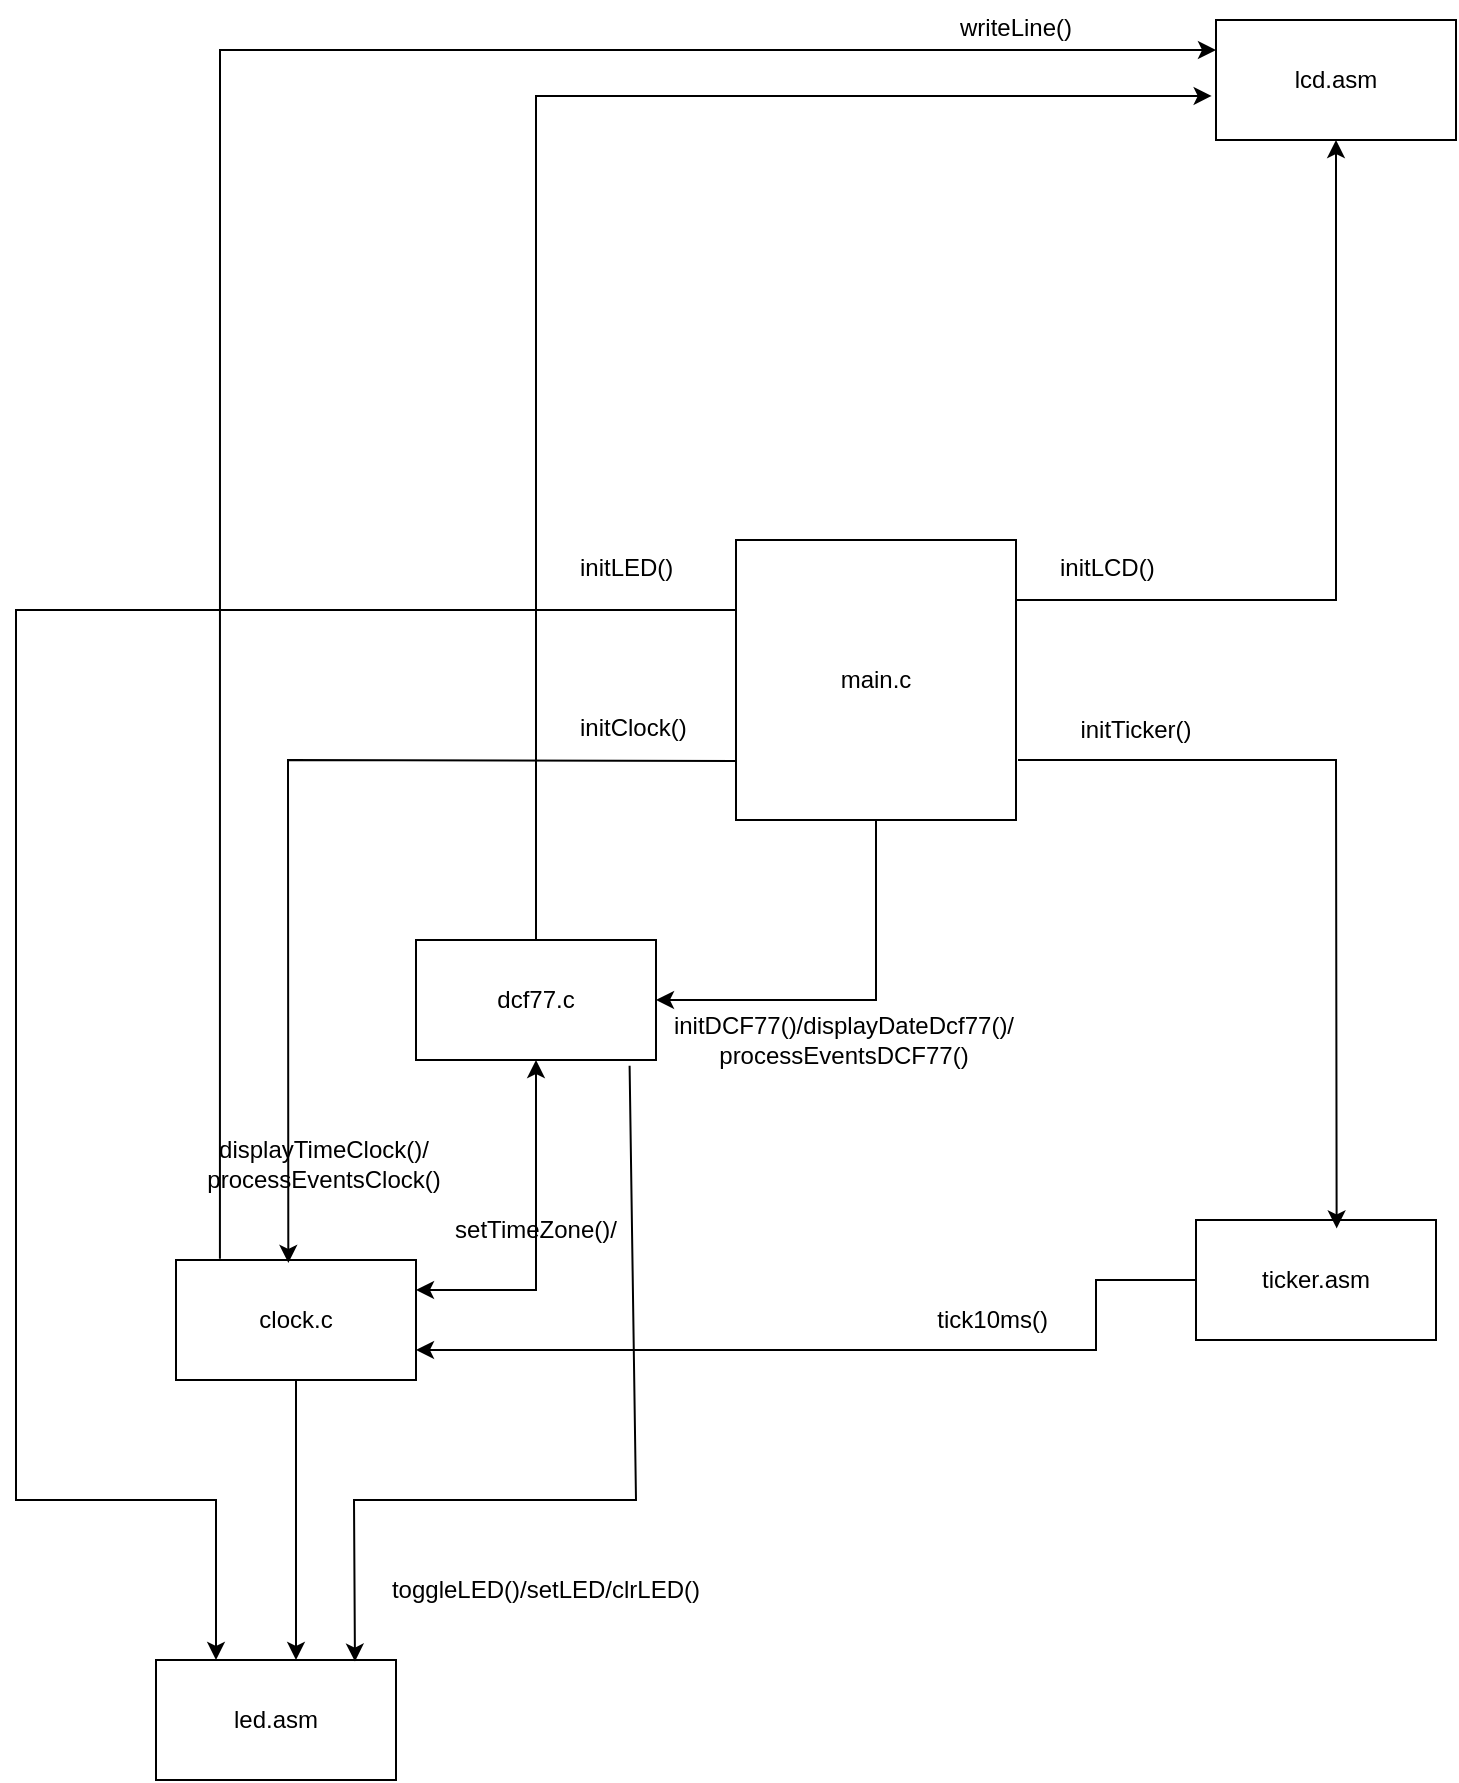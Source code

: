 <mxfile version="27.1.6">
  <diagram name="Seite-1" id="vKhFG0yD0sFM96mjJ53Z">
    <mxGraphModel dx="2202" dy="751" grid="1" gridSize="10" guides="1" tooltips="1" connect="1" arrows="1" fold="1" page="1" pageScale="1" pageWidth="827" pageHeight="1169" math="0" shadow="0">
      <root>
        <mxCell id="0" />
        <mxCell id="1" parent="0" />
        <mxCell id="20T_Re2GiVwvicuBMbkh-370" value="main.c" style="whiteSpace=wrap;html=1;aspect=fixed;" parent="1" vertex="1">
          <mxGeometry x="360" y="320" width="140" height="140" as="geometry" />
        </mxCell>
        <mxCell id="20T_Re2GiVwvicuBMbkh-371" value="clock.c" style="rounded=0;whiteSpace=wrap;html=1;" parent="1" vertex="1">
          <mxGeometry x="80" y="680" width="120" height="60" as="geometry" />
        </mxCell>
        <mxCell id="20T_Re2GiVwvicuBMbkh-374" value="ticker.asm" style="rounded=0;whiteSpace=wrap;html=1;" parent="1" vertex="1">
          <mxGeometry x="590" y="660" width="120" height="60" as="geometry" />
        </mxCell>
        <mxCell id="20T_Re2GiVwvicuBMbkh-381" value="initTicker() " style="text;html=1;align=center;verticalAlign=middle;whiteSpace=wrap;rounded=0;" parent="1" vertex="1">
          <mxGeometry x="450" y="400" width="220" height="30" as="geometry" />
        </mxCell>
        <mxCell id="20T_Re2GiVwvicuBMbkh-385" value="&lt;br&gt;&lt;div&gt;displayTimeClock()/&lt;/div&gt;&lt;div&gt;processEventsClock()&lt;br&gt;&lt;/div&gt;" style="text;html=1;align=center;verticalAlign=middle;whiteSpace=wrap;rounded=0;" parent="1" vertex="1">
          <mxGeometry x="99" y="610" width="110" height="30" as="geometry" />
        </mxCell>
        <mxCell id="20T_Re2GiVwvicuBMbkh-386" value="" style="endArrow=classic;html=1;rounded=0;exitX=0.002;exitY=0.789;exitDx=0;exitDy=0;exitPerimeter=0;entryX=0.468;entryY=0.024;entryDx=0;entryDy=0;entryPerimeter=0;" parent="1" source="20T_Re2GiVwvicuBMbkh-370" target="20T_Re2GiVwvicuBMbkh-371" edge="1">
          <mxGeometry width="50" height="50" relative="1" as="geometry">
            <mxPoint x="440" y="560" as="sourcePoint" />
            <mxPoint x="490" y="510" as="targetPoint" />
            <Array as="points">
              <mxPoint x="136" y="430" />
            </Array>
          </mxGeometry>
        </mxCell>
        <mxCell id="20T_Re2GiVwvicuBMbkh-387" value="" style="endArrow=classic;html=1;rounded=0;entryX=0.586;entryY=0.07;entryDx=0;entryDy=0;entryPerimeter=0;" parent="1" target="20T_Re2GiVwvicuBMbkh-374" edge="1">
          <mxGeometry width="50" height="50" relative="1" as="geometry">
            <mxPoint x="501" y="430" as="sourcePoint" />
            <mxPoint x="490" y="510" as="targetPoint" />
            <Array as="points">
              <mxPoint x="660" y="430" />
            </Array>
          </mxGeometry>
        </mxCell>
        <mxCell id="20T_Re2GiVwvicuBMbkh-389" value="" style="endArrow=classic;html=1;rounded=0;exitX=0.5;exitY=1;exitDx=0;exitDy=0;" parent="1" source="20T_Re2GiVwvicuBMbkh-370" target="20T_Re2GiVwvicuBMbkh-390" edge="1">
          <mxGeometry width="50" height="50" relative="1" as="geometry">
            <mxPoint x="440" y="560" as="sourcePoint" />
            <mxPoint x="490" y="510" as="targetPoint" />
            <Array as="points">
              <mxPoint x="430" y="550" />
            </Array>
          </mxGeometry>
        </mxCell>
        <mxCell id="20T_Re2GiVwvicuBMbkh-390" value="dcf77.c" style="rounded=0;whiteSpace=wrap;html=1;" parent="1" vertex="1">
          <mxGeometry x="200.0" y="520.0" width="120" height="60" as="geometry" />
        </mxCell>
        <mxCell id="20T_Re2GiVwvicuBMbkh-391" value="initDCF77()/displayDateDcf77()/&lt;div&gt;processEventsDCF77()&lt;/div&gt;" style="text;html=1;align=center;verticalAlign=middle;whiteSpace=wrap;rounded=0;" parent="1" vertex="1">
          <mxGeometry x="329" y="555" width="170" height="30" as="geometry" />
        </mxCell>
        <mxCell id="20T_Re2GiVwvicuBMbkh-392" value="" style="endArrow=classic;html=1;rounded=0;exitX=1;exitY=0.214;exitDx=0;exitDy=0;exitPerimeter=0;" parent="1" source="20T_Re2GiVwvicuBMbkh-370" target="20T_Re2GiVwvicuBMbkh-393" edge="1">
          <mxGeometry width="50" height="50" relative="1" as="geometry">
            <mxPoint x="450" y="330" as="sourcePoint" />
            <mxPoint x="660" y="90" as="targetPoint" />
            <Array as="points">
              <mxPoint x="660" y="350" />
            </Array>
          </mxGeometry>
        </mxCell>
        <mxCell id="20T_Re2GiVwvicuBMbkh-393" value="lcd.asm" style="rounded=0;whiteSpace=wrap;html=1;" parent="1" vertex="1">
          <mxGeometry x="600.0" y="60" width="120" height="60" as="geometry" />
        </mxCell>
        <mxCell id="20T_Re2GiVwvicuBMbkh-394" value="" style="endArrow=classic;html=1;rounded=0;exitX=0;exitY=0.25;exitDx=0;exitDy=0;entryX=0.25;entryY=0;entryDx=0;entryDy=0;" parent="1" source="20T_Re2GiVwvicuBMbkh-370" target="20T_Re2GiVwvicuBMbkh-395" edge="1">
          <mxGeometry width="50" height="50" relative="1" as="geometry">
            <mxPoint x="450" y="330" as="sourcePoint" />
            <mxPoint x="500" y="280" as="targetPoint" />
            <Array as="points">
              <mxPoint y="355" />
              <mxPoint y="800" />
              <mxPoint x="100" y="800" />
            </Array>
          </mxGeometry>
        </mxCell>
        <mxCell id="20T_Re2GiVwvicuBMbkh-395" value="led.asm" style="rounded=0;whiteSpace=wrap;html=1;" parent="1" vertex="1">
          <mxGeometry x="70.0" y="880.0" width="120" height="60" as="geometry" />
        </mxCell>
        <mxCell id="20T_Re2GiVwvicuBMbkh-397" value="initLCD()" style="text;whiteSpace=wrap;html=1;" parent="1" vertex="1">
          <mxGeometry x="520" y="320" width="80" height="30" as="geometry" />
        </mxCell>
        <mxCell id="20T_Re2GiVwvicuBMbkh-399" value="" style="endArrow=classic;html=1;rounded=0;exitX=0.5;exitY=1;exitDx=0;exitDy=0;" parent="1" source="20T_Re2GiVwvicuBMbkh-371" edge="1">
          <mxGeometry width="50" height="50" relative="1" as="geometry">
            <mxPoint x="450" y="840" as="sourcePoint" />
            <mxPoint x="140" y="880" as="targetPoint" />
          </mxGeometry>
        </mxCell>
        <mxCell id="20T_Re2GiVwvicuBMbkh-400" value="" style="endArrow=classic;html=1;rounded=0;exitX=0.89;exitY=1.047;exitDx=0;exitDy=0;exitPerimeter=0;entryX=0.829;entryY=0.013;entryDx=0;entryDy=0;entryPerimeter=0;" parent="1" source="20T_Re2GiVwvicuBMbkh-390" target="20T_Re2GiVwvicuBMbkh-395" edge="1">
          <mxGeometry width="50" height="50" relative="1" as="geometry">
            <mxPoint x="450" y="840" as="sourcePoint" />
            <mxPoint x="170" y="800" as="targetPoint" />
            <Array as="points">
              <mxPoint x="310" y="800" />
              <mxPoint x="169" y="800" />
            </Array>
          </mxGeometry>
        </mxCell>
        <mxCell id="20T_Re2GiVwvicuBMbkh-401" value="toggleLED()/setLED/clrLED()" style="text;html=1;align=center;verticalAlign=middle;whiteSpace=wrap;rounded=0;" parent="1" vertex="1">
          <mxGeometry x="170" y="830" width="190" height="30" as="geometry" />
        </mxCell>
        <mxCell id="20T_Re2GiVwvicuBMbkh-402" value="" style="endArrow=classic;html=1;rounded=0;exitX=0;exitY=0.5;exitDx=0;exitDy=0;entryX=1;entryY=0.75;entryDx=0;entryDy=0;" parent="1" source="20T_Re2GiVwvicuBMbkh-374" target="20T_Re2GiVwvicuBMbkh-371" edge="1">
          <mxGeometry width="50" height="50" relative="1" as="geometry">
            <mxPoint x="450" y="700" as="sourcePoint" />
            <mxPoint x="500" y="650" as="targetPoint" />
            <Array as="points">
              <mxPoint x="540" y="690" />
              <mxPoint x="540" y="725" />
            </Array>
          </mxGeometry>
        </mxCell>
        <mxCell id="20T_Re2GiVwvicuBMbkh-403" value="tick10ms()&amp;nbsp;" style="text;html=1;align=center;verticalAlign=middle;whiteSpace=wrap;rounded=0;" parent="1" vertex="1">
          <mxGeometry x="450" y="695" width="80" height="30" as="geometry" />
        </mxCell>
        <mxCell id="20T_Re2GiVwvicuBMbkh-404" value="" style="endArrow=classic;html=1;rounded=0;exitX=0.183;exitY=-0.01;exitDx=0;exitDy=0;exitPerimeter=0;entryX=0;entryY=0.25;entryDx=0;entryDy=0;" parent="1" source="20T_Re2GiVwvicuBMbkh-371" target="20T_Re2GiVwvicuBMbkh-393" edge="1">
          <mxGeometry width="50" height="50" relative="1" as="geometry">
            <mxPoint x="450" y="490" as="sourcePoint" />
            <mxPoint x="500" y="440" as="targetPoint" />
            <Array as="points">
              <mxPoint x="102" y="75" />
            </Array>
          </mxGeometry>
        </mxCell>
        <mxCell id="20T_Re2GiVwvicuBMbkh-405" value="writeLine()" style="text;whiteSpace=wrap;html=1;" parent="1" vertex="1">
          <mxGeometry x="470" y="50" width="90" height="30" as="geometry" />
        </mxCell>
        <mxCell id="20T_Re2GiVwvicuBMbkh-406" value="" style="endArrow=classic;html=1;rounded=0;exitX=0.5;exitY=0;exitDx=0;exitDy=0;entryX=-0.018;entryY=0.633;entryDx=0;entryDy=0;entryPerimeter=0;" parent="1" source="20T_Re2GiVwvicuBMbkh-390" target="20T_Re2GiVwvicuBMbkh-393" edge="1">
          <mxGeometry width="50" height="50" relative="1" as="geometry">
            <mxPoint x="450" y="230" as="sourcePoint" />
            <mxPoint x="500" y="180" as="targetPoint" />
            <Array as="points">
              <mxPoint x="260" y="98" />
            </Array>
          </mxGeometry>
        </mxCell>
        <mxCell id="20T_Re2GiVwvicuBMbkh-408" value="" style="endArrow=classic;startArrow=classic;html=1;rounded=0;exitX=1;exitY=0.25;exitDx=0;exitDy=0;entryX=0.5;entryY=1;entryDx=0;entryDy=0;" parent="1" source="20T_Re2GiVwvicuBMbkh-371" target="20T_Re2GiVwvicuBMbkh-390" edge="1">
          <mxGeometry width="50" height="50" relative="1" as="geometry">
            <mxPoint x="450" y="710" as="sourcePoint" />
            <mxPoint x="500" y="660" as="targetPoint" />
            <Array as="points">
              <mxPoint x="260" y="695" />
            </Array>
          </mxGeometry>
        </mxCell>
        <mxCell id="20T_Re2GiVwvicuBMbkh-409" value="setTimeZone()/" style="text;html=1;align=center;verticalAlign=middle;whiteSpace=wrap;rounded=0;" parent="1" vertex="1">
          <mxGeometry x="230" y="650" width="60" height="30" as="geometry" />
        </mxCell>
        <mxCell id="8askT6nOANIilQTvSoz3-1" value="initLED()" style="text;whiteSpace=wrap;html=1;" vertex="1" parent="1">
          <mxGeometry x="280" y="320" width="80" height="40" as="geometry" />
        </mxCell>
        <mxCell id="8askT6nOANIilQTvSoz3-2" value="initClock()" style="text;whiteSpace=wrap;html=1;" vertex="1" parent="1">
          <mxGeometry x="280" y="400" width="90" height="40" as="geometry" />
        </mxCell>
      </root>
    </mxGraphModel>
  </diagram>
</mxfile>

